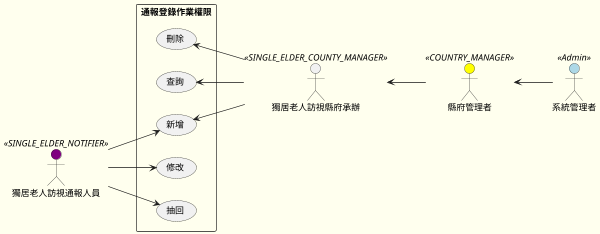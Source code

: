 @startuml

skinparam BackgroundColor #ffffee
scale 600 width

skinparam actor {
  BackgroundColor<<Admin>> LightBlue
  BackgroundColor<<COUNTRY_MANAGER>> Yellow
  BackgroundColor<<SINGLE_ELDER_COUNTY_SUPERVISOR>> DarkBlue
  BackgroundColor<<SINGLE_ELDER_NOTIFIER>> Purple
}

skinparam usecase {
  ArrowColor<<External>> DarkGreen
}

left to right direction

actor 系統管理者<<Admin>>
actor 縣府管理者<<COUNTRY_MANAGER>>
actor 獨居老人訪視縣府承辦<<SINGLE_ELDER_COUNTY_MANAGER>>
actor 獨居老人訪視通報人員<<SINGLE_ELDER_NOTIFIER>>

rectangle 通報登錄作業權限 {

  usecase DELETE as "刪除"
  usecase QUERY as "查詢"
  usecase INSERT as "新增"
  usecase UPDATE as "修改"
  usecase RETRIEVE as "抽回"

  INSERT <-- 獨居老人訪視縣府承辦
  QUERY <-- 獨居老人訪視縣府承辦
  DELETE <-- 獨居老人訪視縣府承辦
  INSERT <-UP- 獨居老人訪視通報人員
  UPDATE <-UP- 獨居老人訪視通報人員
  RETRIEVE <-UP- 獨居老人訪視通報人員

  縣府管理者 <-- 系統管理者
  獨居老人訪視縣府承辦 <-- 縣府管理者

}

@enduml
